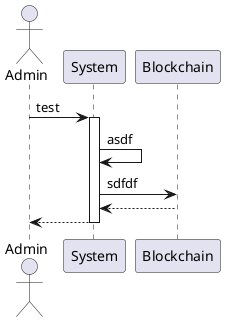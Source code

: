 @startuml
actor       Admin       as adm
participant System      as sys
participant Blockchain  as hlf

adm -> sys: test
activate sys
sys -> sys: asdf
sys -> hlf: sdfdf
hlf --> sys
sys --> adm
deactivate sys

@enduml